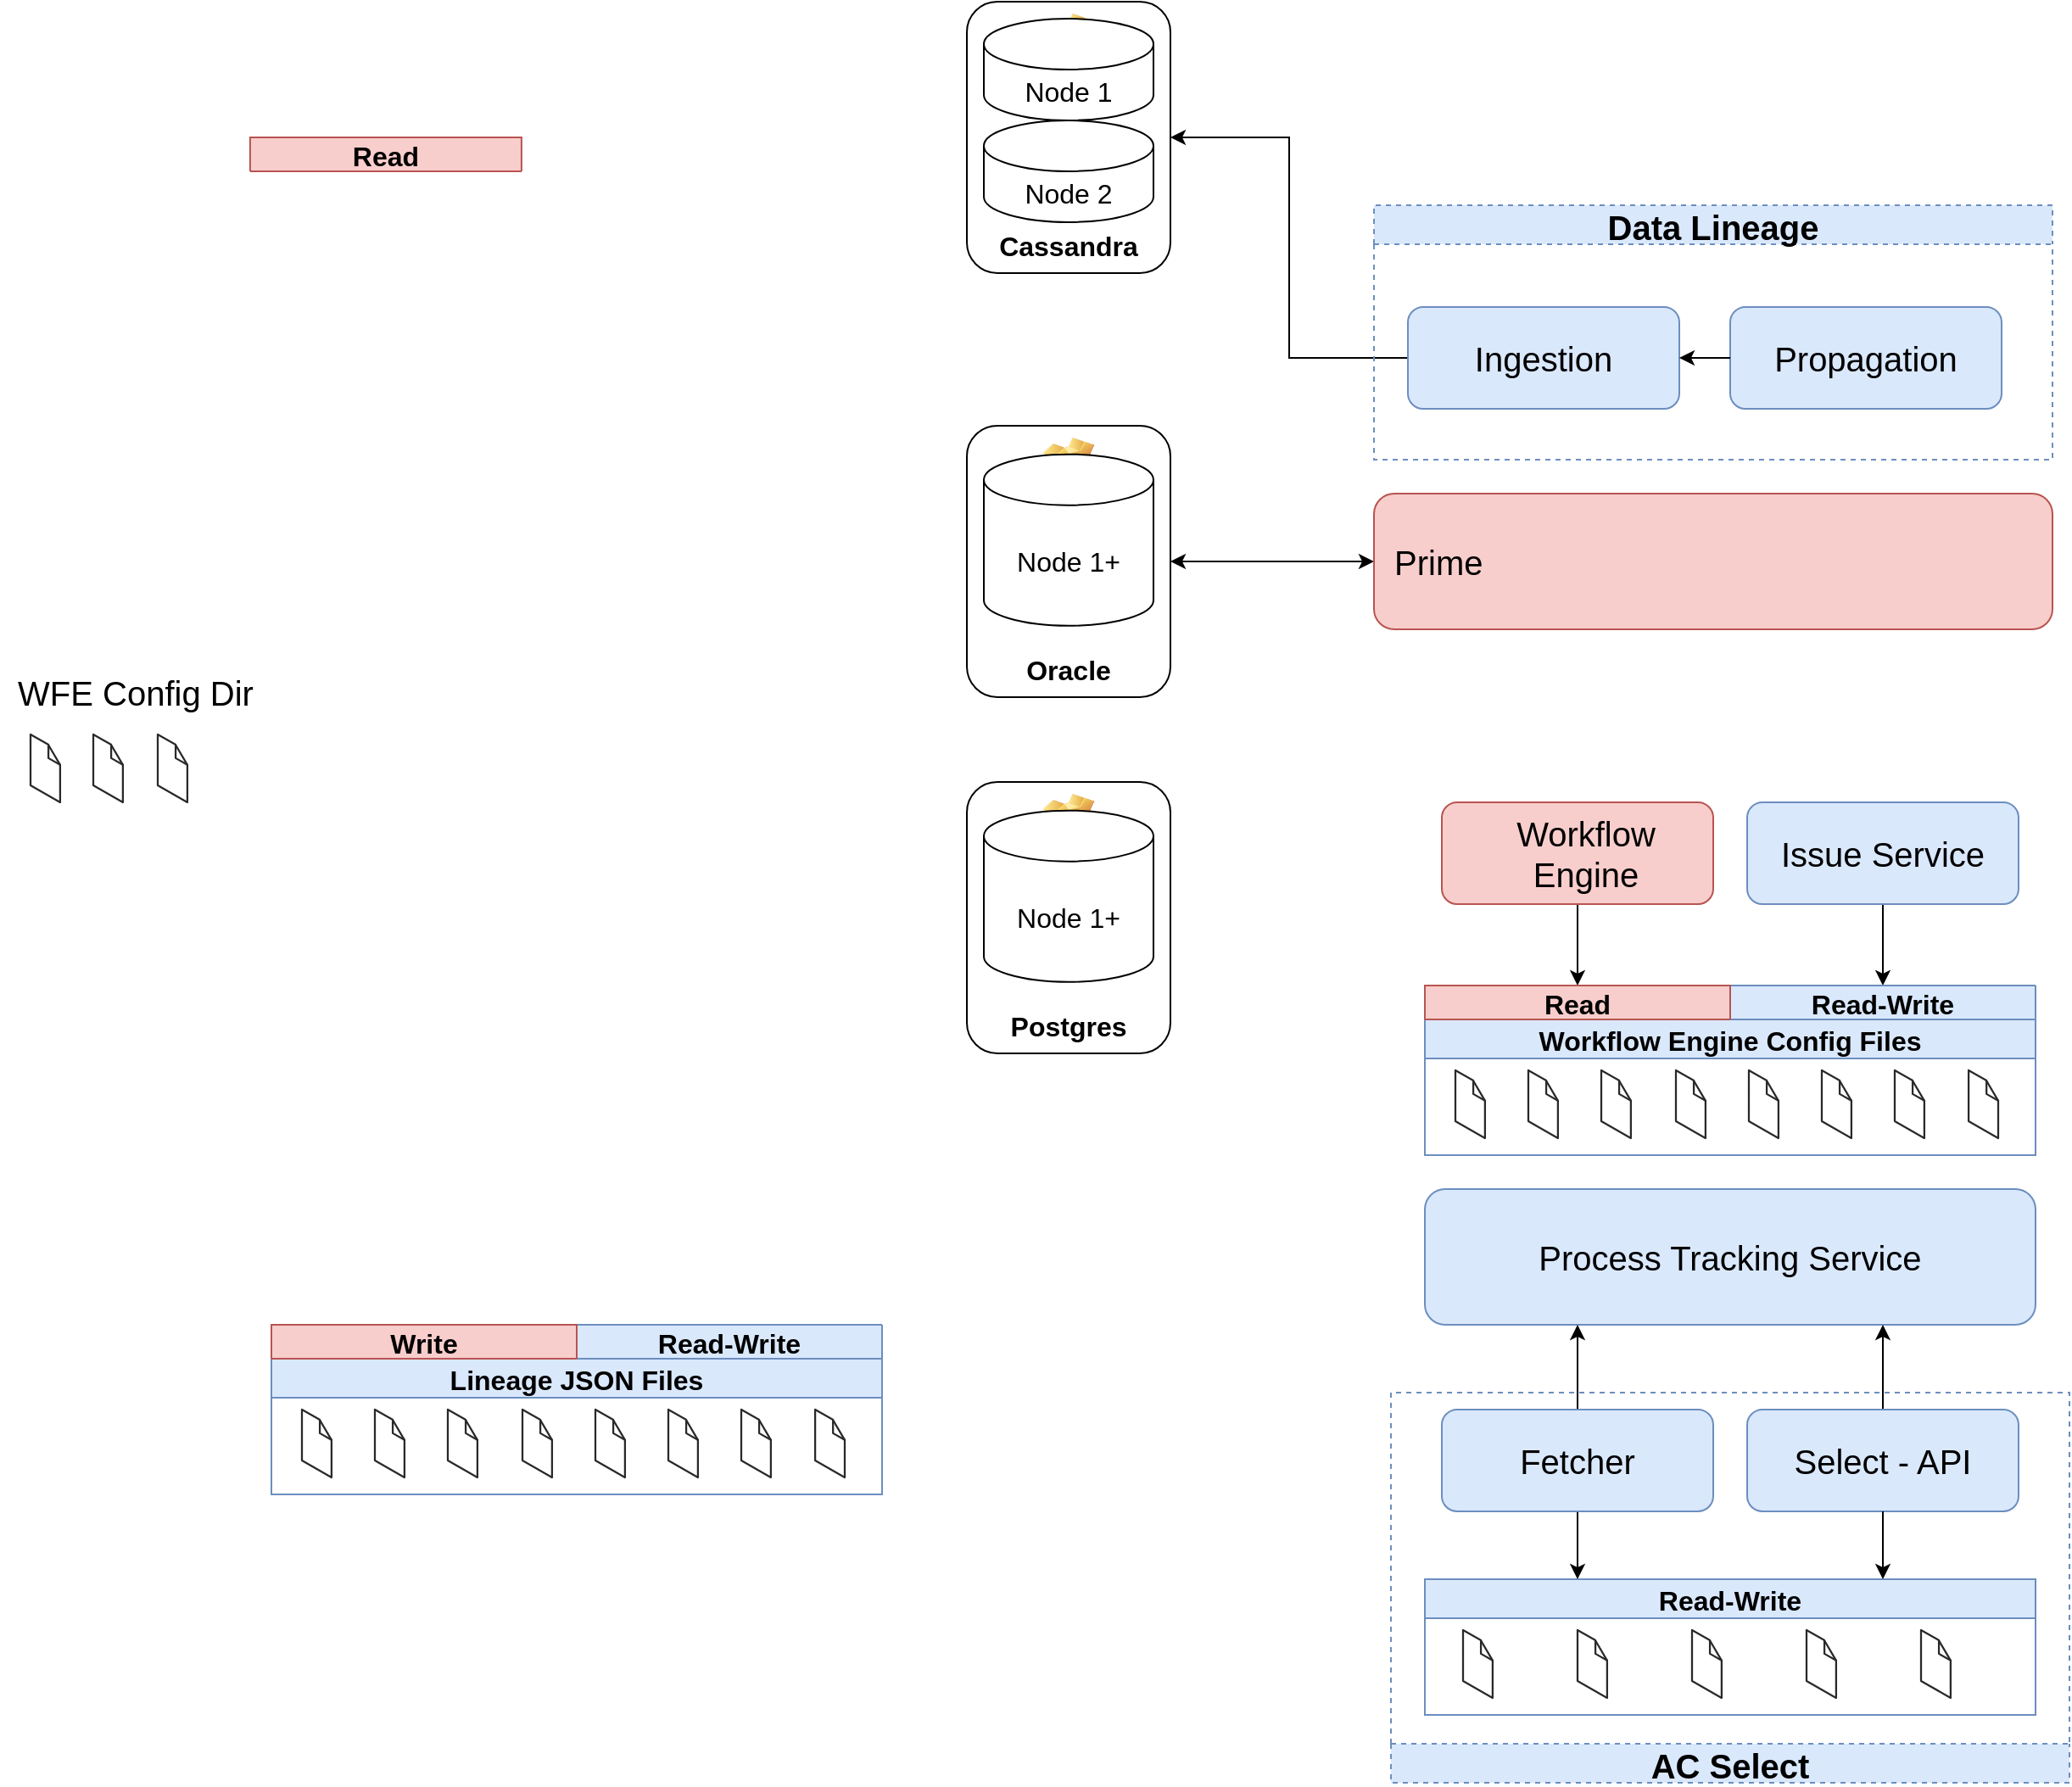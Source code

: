 <mxfile version="20.0.4" type="github">
  <diagram id="CqKCCkXQD8Se-KNbkIMq" name="Page-1">
    <mxGraphModel dx="3173" dy="1875" grid="1" gridSize="10" guides="1" tooltips="1" connect="1" arrows="1" fold="1" page="1" pageScale="1" pageWidth="850" pageHeight="1100" math="0" shadow="0">
      <root>
        <mxCell id="0" />
        <mxCell id="1" parent="0" />
        <mxCell id="_ZaMVCGiZKowR8aK0YJU-276" style="edgeStyle=orthogonalEdgeStyle;rounded=0;orthogonalLoop=1;jettySize=auto;html=1;exitX=0;exitY=0.5;exitDx=0;exitDy=0;entryX=1;entryY=0.5;entryDx=0;entryDy=0;fontSize=20;startArrow=classic;startFill=1;endArrow=classic;endFill=1;" edge="1" parent="1" source="_ZaMVCGiZKowR8aK0YJU-3" target="_ZaMVCGiZKowR8aK0YJU-43">
          <mxGeometry relative="1" as="geometry" />
        </mxCell>
        <mxCell id="_ZaMVCGiZKowR8aK0YJU-3" value="&lt;font style=&quot;font-size: 20px;&quot;&gt;Prime&lt;/font&gt;" style="rounded=1;whiteSpace=wrap;html=1;fontSize=16;align=left;spacingLeft=10;fillColor=#f8cecc;strokeColor=#b85450;" vertex="1" parent="1">
          <mxGeometry x="1040" y="450" width="400" height="80" as="geometry" />
        </mxCell>
        <mxCell id="_ZaMVCGiZKowR8aK0YJU-330" style="edgeStyle=orthogonalEdgeStyle;rounded=0;orthogonalLoop=1;jettySize=auto;html=1;exitX=0.5;exitY=1;exitDx=0;exitDy=0;entryX=0.5;entryY=0;entryDx=0;entryDy=0;fontSize=20;startArrow=none;startFill=0;endArrow=classic;endFill=1;" edge="1" parent="1" source="_ZaMVCGiZKowR8aK0YJU-20" target="_ZaMVCGiZKowR8aK0YJU-309">
          <mxGeometry relative="1" as="geometry" />
        </mxCell>
        <mxCell id="_ZaMVCGiZKowR8aK0YJU-20" value="&lt;font style=&quot;font-size: 20px;&quot;&gt;Workflow Engine&lt;/font&gt;" style="rounded=1;whiteSpace=wrap;html=1;fontSize=16;align=center;spacingLeft=10;fillColor=#f8cecc;strokeColor=#b85450;" vertex="1" parent="1">
          <mxGeometry x="1080" y="632" width="160" height="60" as="geometry" />
        </mxCell>
        <mxCell id="_ZaMVCGiZKowR8aK0YJU-41" value="" style="group" vertex="1" connectable="0" parent="1">
          <mxGeometry x="800" y="620" width="120" height="160" as="geometry" />
        </mxCell>
        <mxCell id="_ZaMVCGiZKowR8aK0YJU-38" value="Postgres" style="label;whiteSpace=wrap;html=1;align=center;verticalAlign=bottom;spacingLeft=0;spacingBottom=4;imageAlign=center;imageVerticalAlign=top;image=img/clipart/Gear_128x128.png;fontSize=16;" vertex="1" parent="_ZaMVCGiZKowR8aK0YJU-41">
          <mxGeometry width="120" height="160" as="geometry" />
        </mxCell>
        <mxCell id="_ZaMVCGiZKowR8aK0YJU-40" value="Node 1+" style="shape=cylinder3;whiteSpace=wrap;html=1;boundedLbl=1;backgroundOutline=1;size=15;fontSize=16;flipV=0;" vertex="1" parent="_ZaMVCGiZKowR8aK0YJU-41">
          <mxGeometry x="10" y="16.842" width="100" height="101.053" as="geometry" />
        </mxCell>
        <mxCell id="_ZaMVCGiZKowR8aK0YJU-42" value="" style="group" vertex="1" connectable="0" parent="1">
          <mxGeometry x="800" y="410" width="120" height="160" as="geometry" />
        </mxCell>
        <mxCell id="_ZaMVCGiZKowR8aK0YJU-43" value="Oracle" style="label;whiteSpace=wrap;html=1;align=center;verticalAlign=bottom;spacingLeft=0;spacingBottom=4;imageAlign=center;imageVerticalAlign=top;image=img/clipart/Gear_128x128.png;fontSize=16;" vertex="1" parent="_ZaMVCGiZKowR8aK0YJU-42">
          <mxGeometry width="120" height="160" as="geometry" />
        </mxCell>
        <mxCell id="_ZaMVCGiZKowR8aK0YJU-44" value="Node 1+" style="shape=cylinder3;whiteSpace=wrap;html=1;boundedLbl=1;backgroundOutline=1;size=15;fontSize=16;flipV=0;" vertex="1" parent="_ZaMVCGiZKowR8aK0YJU-42">
          <mxGeometry x="10" y="16.842" width="100" height="101.053" as="geometry" />
        </mxCell>
        <mxCell id="_ZaMVCGiZKowR8aK0YJU-329" style="edgeStyle=orthogonalEdgeStyle;rounded=0;orthogonalLoop=1;jettySize=auto;html=1;exitX=0.5;exitY=1;exitDx=0;exitDy=0;entryX=0.5;entryY=0;entryDx=0;entryDy=0;fontSize=20;startArrow=none;startFill=0;endArrow=classic;endFill=1;" edge="1" parent="1" source="_ZaMVCGiZKowR8aK0YJU-147" target="_ZaMVCGiZKowR8aK0YJU-304">
          <mxGeometry relative="1" as="geometry" />
        </mxCell>
        <mxCell id="_ZaMVCGiZKowR8aK0YJU-147" value="&lt;span style=&quot;font-size: 20px;&quot;&gt;Issue Service&lt;/span&gt;" style="rounded=1;whiteSpace=wrap;html=1;fontSize=16;align=center;spacingLeft=0;fillColor=#dae8fc;strokeColor=#6c8ebf;" vertex="1" parent="1">
          <mxGeometry x="1260" y="632" width="160" height="60" as="geometry" />
        </mxCell>
        <mxCell id="_ZaMVCGiZKowR8aK0YJU-187" style="edgeStyle=orthogonalEdgeStyle;rounded=0;orthogonalLoop=1;jettySize=auto;html=1;exitX=0;exitY=0.5;exitDx=0;exitDy=0;entryX=1;entryY=0.5;entryDx=0;entryDy=0;fontSize=20;endArrow=classic;endFill=1;" edge="1" parent="1" source="_ZaMVCGiZKowR8aK0YJU-182" target="_ZaMVCGiZKowR8aK0YJU-36">
          <mxGeometry relative="1" as="geometry" />
        </mxCell>
        <mxCell id="_ZaMVCGiZKowR8aK0YJU-189" value="" style="group" vertex="1" connectable="0" parent="1">
          <mxGeometry x="800" y="160" width="120" height="160" as="geometry" />
        </mxCell>
        <mxCell id="_ZaMVCGiZKowR8aK0YJU-36" value="Cassandra" style="label;whiteSpace=wrap;html=1;align=center;verticalAlign=bottom;spacingLeft=0;spacingBottom=4;imageAlign=center;imageVerticalAlign=top;image=img/clipart/Gear_128x128.png;fontSize=16;" vertex="1" parent="_ZaMVCGiZKowR8aK0YJU-189">
          <mxGeometry width="120" height="160" as="geometry" />
        </mxCell>
        <mxCell id="_ZaMVCGiZKowR8aK0YJU-34" value="Node 1" style="shape=cylinder3;whiteSpace=wrap;html=1;boundedLbl=1;backgroundOutline=1;size=15;fontSize=16;flipV=0;align=center;" vertex="1" parent="_ZaMVCGiZKowR8aK0YJU-189">
          <mxGeometry x="10" y="10" width="100" height="60" as="geometry" />
        </mxCell>
        <mxCell id="_ZaMVCGiZKowR8aK0YJU-188" value="Node 2" style="shape=cylinder3;whiteSpace=wrap;html=1;boundedLbl=1;backgroundOutline=1;size=15;fontSize=16;flipV=0;" vertex="1" parent="_ZaMVCGiZKowR8aK0YJU-189">
          <mxGeometry x="10" y="70" width="100" height="60" as="geometry" />
        </mxCell>
        <mxCell id="_ZaMVCGiZKowR8aK0YJU-191" value="Process Tracking Service" style="rounded=1;whiteSpace=wrap;html=1;fontSize=20;gradientDirection=west;fillColor=#dae8fc;strokeColor=#6c8ebf;" vertex="1" parent="1">
          <mxGeometry x="1070" y="860" width="360" height="80" as="geometry" />
        </mxCell>
        <mxCell id="_ZaMVCGiZKowR8aK0YJU-192" value="Data Lineage" style="swimlane;fontSize=20;gradientDirection=west;fillColor=#dae8fc;strokeColor=#6c8ebf;dashed=1;" vertex="1" parent="1">
          <mxGeometry x="1040" y="280" width="400" height="150" as="geometry" />
        </mxCell>
        <mxCell id="_ZaMVCGiZKowR8aK0YJU-182" value="&lt;span style=&quot;font-size: 20px;&quot;&gt;Ingestion&lt;/span&gt;" style="rounded=1;whiteSpace=wrap;html=1;fontSize=16;align=center;spacingLeft=0;fillColor=#dae8fc;strokeColor=#6c8ebf;" vertex="1" parent="_ZaMVCGiZKowR8aK0YJU-192">
          <mxGeometry x="20" y="60" width="160" height="60" as="geometry" />
        </mxCell>
        <mxCell id="_ZaMVCGiZKowR8aK0YJU-109" value="&lt;span style=&quot;font-size: 20px;&quot;&gt;Propagation&lt;/span&gt;" style="rounded=1;whiteSpace=wrap;html=1;fontSize=16;align=center;spacingLeft=0;fillColor=#dae8fc;strokeColor=#6c8ebf;" vertex="1" parent="_ZaMVCGiZKowR8aK0YJU-192">
          <mxGeometry x="210" y="60" width="160" height="60" as="geometry" />
        </mxCell>
        <mxCell id="_ZaMVCGiZKowR8aK0YJU-183" style="edgeStyle=orthogonalEdgeStyle;rounded=0;orthogonalLoop=1;jettySize=auto;html=1;exitX=0;exitY=0.5;exitDx=0;exitDy=0;entryX=1;entryY=0.5;entryDx=0;entryDy=0;fontSize=20;endArrow=classic;endFill=1;" edge="1" parent="_ZaMVCGiZKowR8aK0YJU-192" source="_ZaMVCGiZKowR8aK0YJU-109" target="_ZaMVCGiZKowR8aK0YJU-182">
          <mxGeometry relative="1" as="geometry" />
        </mxCell>
        <mxCell id="_ZaMVCGiZKowR8aK0YJU-288" style="edgeStyle=orthogonalEdgeStyle;rounded=0;orthogonalLoop=1;jettySize=auto;html=1;exitX=0.5;exitY=0;exitDx=0;exitDy=0;entryX=0.75;entryY=1;entryDx=0;entryDy=0;fontSize=20;startArrow=none;startFill=0;endArrow=classic;endFill=1;" edge="1" parent="1" source="_ZaMVCGiZKowR8aK0YJU-194" target="_ZaMVCGiZKowR8aK0YJU-191">
          <mxGeometry relative="1" as="geometry" />
        </mxCell>
        <mxCell id="_ZaMVCGiZKowR8aK0YJU-289" style="edgeStyle=orthogonalEdgeStyle;rounded=0;orthogonalLoop=1;jettySize=auto;html=1;exitX=0.5;exitY=0;exitDx=0;exitDy=0;entryX=0.25;entryY=1;entryDx=0;entryDy=0;fontSize=20;startArrow=none;startFill=0;endArrow=classic;endFill=1;" edge="1" parent="1" source="_ZaMVCGiZKowR8aK0YJU-196" target="_ZaMVCGiZKowR8aK0YJU-191">
          <mxGeometry relative="1" as="geometry" />
        </mxCell>
        <mxCell id="_ZaMVCGiZKowR8aK0YJU-194" value="Select - API" style="rounded=1;whiteSpace=wrap;html=1;fontSize=20;gradientDirection=west;verticalAlign=middle;fillColor=#dae8fc;strokeColor=#6c8ebf;" vertex="1" parent="1">
          <mxGeometry x="1260" y="990" width="160" height="60" as="geometry" />
        </mxCell>
        <mxCell id="_ZaMVCGiZKowR8aK0YJU-221" value="" style="group" vertex="1" connectable="0" parent="1">
          <mxGeometry x="1070" y="1090" width="360" height="104" as="geometry" />
        </mxCell>
        <mxCell id="_ZaMVCGiZKowR8aK0YJU-213" value="" style="group;" vertex="1" connectable="0" parent="_ZaMVCGiZKowR8aK0YJU-221">
          <mxGeometry width="360" height="80" as="geometry" />
        </mxCell>
        <mxCell id="_ZaMVCGiZKowR8aK0YJU-214" value="Read-Write" style="swimlane;fontSize=16;container=0;autosize=0;direction=east;fillColor=#dae8fc;strokeColor=#6c8ebf;" vertex="1" parent="_ZaMVCGiZKowR8aK0YJU-213">
          <mxGeometry width="360" height="80" as="geometry">
            <mxRectangle x="320" y="830" width="180" height="30" as="alternateBounds" />
          </mxGeometry>
        </mxCell>
        <mxCell id="_ZaMVCGiZKowR8aK0YJU-215" value="" style="verticalLabelPosition=bottom;html=1;verticalAlign=top;strokeWidth=1;align=center;outlineConnect=0;dashed=0;outlineConnect=0;shape=mxgraph.aws3d.file;aspect=fixed;strokeColor=#292929;fontSize=20;" vertex="1" parent="_ZaMVCGiZKowR8aK0YJU-214">
          <mxGeometry x="292.5" y="30" width="17.45" height="40" as="geometry" />
        </mxCell>
        <mxCell id="_ZaMVCGiZKowR8aK0YJU-216" value="" style="verticalLabelPosition=bottom;html=1;verticalAlign=top;strokeWidth=1;align=center;outlineConnect=0;dashed=0;outlineConnect=0;shape=mxgraph.aws3d.file;aspect=fixed;strokeColor=#292929;fontSize=20;" vertex="1" parent="_ZaMVCGiZKowR8aK0YJU-213">
          <mxGeometry x="22.5" y="30" width="17.45" height="40" as="geometry" />
        </mxCell>
        <mxCell id="_ZaMVCGiZKowR8aK0YJU-217" value="" style="verticalLabelPosition=bottom;html=1;verticalAlign=top;strokeWidth=1;align=center;outlineConnect=0;dashed=0;outlineConnect=0;shape=mxgraph.aws3d.file;aspect=fixed;strokeColor=#292929;fontSize=20;" vertex="1" parent="_ZaMVCGiZKowR8aK0YJU-213">
          <mxGeometry x="90" y="30" width="17.45" height="40" as="geometry" />
        </mxCell>
        <mxCell id="_ZaMVCGiZKowR8aK0YJU-218" value="" style="verticalLabelPosition=bottom;html=1;verticalAlign=top;strokeWidth=1;align=center;outlineConnect=0;dashed=0;outlineConnect=0;shape=mxgraph.aws3d.file;aspect=fixed;strokeColor=#292929;fontSize=20;" vertex="1" parent="_ZaMVCGiZKowR8aK0YJU-213">
          <mxGeometry x="157.5" y="30" width="17.45" height="40" as="geometry" />
        </mxCell>
        <mxCell id="_ZaMVCGiZKowR8aK0YJU-219" value="" style="verticalLabelPosition=bottom;html=1;verticalAlign=top;strokeWidth=1;align=center;outlineConnect=0;dashed=0;outlineConnect=0;shape=mxgraph.aws3d.file;aspect=fixed;strokeColor=#292929;fontSize=20;" vertex="1" parent="_ZaMVCGiZKowR8aK0YJU-213">
          <mxGeometry x="225" y="30" width="17.45" height="40" as="geometry" />
        </mxCell>
        <mxCell id="_ZaMVCGiZKowR8aK0YJU-279" style="edgeStyle=orthogonalEdgeStyle;rounded=0;orthogonalLoop=1;jettySize=auto;html=1;exitX=0.5;exitY=1;exitDx=0;exitDy=0;entryX=0.75;entryY=0;entryDx=0;entryDy=0;fontSize=20;startArrow=none;startFill=0;endArrow=classic;endFill=1;" edge="1" parent="1" source="_ZaMVCGiZKowR8aK0YJU-194" target="_ZaMVCGiZKowR8aK0YJU-214">
          <mxGeometry relative="1" as="geometry" />
        </mxCell>
        <mxCell id="_ZaMVCGiZKowR8aK0YJU-280" value="AC Select" style="swimlane;fontSize=20;gradientDirection=west;fillColor=#dae8fc;strokeColor=#6c8ebf;dashed=1;container=0;flipV=1;" vertex="1" parent="1">
          <mxGeometry x="1050" y="980" width="400" height="230" as="geometry" />
        </mxCell>
        <mxCell id="_ZaMVCGiZKowR8aK0YJU-292" style="edgeStyle=orthogonalEdgeStyle;rounded=0;orthogonalLoop=1;jettySize=auto;html=1;exitX=0.5;exitY=1;exitDx=0;exitDy=0;entryX=0.25;entryY=0;entryDx=0;entryDy=0;fontSize=20;startArrow=none;startFill=0;endArrow=classic;endFill=1;" edge="1" parent="1" source="_ZaMVCGiZKowR8aK0YJU-196" target="_ZaMVCGiZKowR8aK0YJU-214">
          <mxGeometry relative="1" as="geometry" />
        </mxCell>
        <mxCell id="_ZaMVCGiZKowR8aK0YJU-196" value="Fetcher" style="rounded=1;whiteSpace=wrap;html=1;fontSize=20;gradientDirection=west;verticalAlign=middle;fillColor=#dae8fc;strokeColor=#6c8ebf;" vertex="1" parent="1">
          <mxGeometry x="1080" y="990" width="160" height="60" as="geometry" />
        </mxCell>
        <mxCell id="_ZaMVCGiZKowR8aK0YJU-302" value="Read" style="swimlane;fontSize=16;container=0;autosize=0;direction=east;startSize=23;fillColor=#f8cecc;strokeColor=#b85450;" vertex="1" parent="1">
          <mxGeometry x="377.45" y="240" width="160" height="20" as="geometry">
            <mxRectangle x="320" y="830" width="180" height="30" as="alternateBounds" />
          </mxGeometry>
        </mxCell>
        <mxCell id="_ZaMVCGiZKowR8aK0YJU-303" value="WFE Config Dir" style="text;html=1;strokeColor=none;fillColor=none;align=center;verticalAlign=middle;whiteSpace=wrap;rounded=0;fontSize=20;container=0;" vertex="1" parent="1">
          <mxGeometry x="230" y="552" width="160" height="30" as="geometry" />
        </mxCell>
        <mxCell id="_ZaMVCGiZKowR8aK0YJU-305" value="" style="verticalLabelPosition=bottom;html=1;verticalAlign=top;strokeWidth=1;align=center;outlineConnect=0;dashed=0;outlineConnect=0;shape=mxgraph.aws3d.file;aspect=fixed;strokeColor=#292929;fontSize=20;container=0;" vertex="1" parent="1">
          <mxGeometry x="248" y="592" width="17.45" height="40" as="geometry" />
        </mxCell>
        <mxCell id="_ZaMVCGiZKowR8aK0YJU-306" value="" style="verticalLabelPosition=bottom;html=1;verticalAlign=top;strokeWidth=1;align=center;outlineConnect=0;dashed=0;outlineConnect=0;shape=mxgraph.aws3d.file;aspect=fixed;strokeColor=#292929;fontSize=20;container=0;" vertex="1" parent="1">
          <mxGeometry x="285" y="592" width="17.45" height="40" as="geometry" />
        </mxCell>
        <mxCell id="_ZaMVCGiZKowR8aK0YJU-307" value="" style="verticalLabelPosition=bottom;html=1;verticalAlign=top;strokeWidth=1;align=center;outlineConnect=0;dashed=0;outlineConnect=0;shape=mxgraph.aws3d.file;aspect=fixed;strokeColor=#292929;fontSize=20;container=0;" vertex="1" parent="1">
          <mxGeometry x="323" y="592" width="17.45" height="40" as="geometry" />
        </mxCell>
        <mxCell id="_ZaMVCGiZKowR8aK0YJU-295" value="Workflow Engine Config Files" style="swimlane;fontSize=16;container=0;autosize=0;direction=east;fillColor=#dae8fc;strokeColor=#6c8ebf;" vertex="1" parent="1">
          <mxGeometry x="1070" y="760" width="360" height="80" as="geometry">
            <mxRectangle x="320" y="830" width="180" height="30" as="alternateBounds" />
          </mxGeometry>
        </mxCell>
        <mxCell id="_ZaMVCGiZKowR8aK0YJU-328" value="" style="group" vertex="1" connectable="0" parent="_ZaMVCGiZKowR8aK0YJU-295">
          <mxGeometry x="18" y="30" width="320" height="40" as="geometry" />
        </mxCell>
        <mxCell id="_ZaMVCGiZKowR8aK0YJU-311" value="" style="verticalLabelPosition=bottom;html=1;verticalAlign=top;strokeWidth=1;align=center;outlineConnect=0;dashed=0;outlineConnect=0;shape=mxgraph.aws3d.file;aspect=fixed;strokeColor=#292929;fontSize=20;container=0;" vertex="1" parent="_ZaMVCGiZKowR8aK0YJU-328">
          <mxGeometry width="17.45" height="40" as="geometry" />
        </mxCell>
        <mxCell id="_ZaMVCGiZKowR8aK0YJU-320" value="" style="verticalLabelPosition=bottom;html=1;verticalAlign=top;strokeWidth=1;align=center;outlineConnect=0;dashed=0;outlineConnect=0;shape=mxgraph.aws3d.file;aspect=fixed;strokeColor=#292929;fontSize=20;container=0;" vertex="1" parent="_ZaMVCGiZKowR8aK0YJU-328">
          <mxGeometry x="173" width="17.45" height="40" as="geometry" />
        </mxCell>
        <mxCell id="_ZaMVCGiZKowR8aK0YJU-321" value="" style="verticalLabelPosition=bottom;html=1;verticalAlign=top;strokeWidth=1;align=center;outlineConnect=0;dashed=0;outlineConnect=0;shape=mxgraph.aws3d.file;aspect=fixed;strokeColor=#292929;fontSize=20;container=0;" vertex="1" parent="_ZaMVCGiZKowR8aK0YJU-328">
          <mxGeometry x="216" width="17.45" height="40" as="geometry" />
        </mxCell>
        <mxCell id="_ZaMVCGiZKowR8aK0YJU-322" value="" style="verticalLabelPosition=bottom;html=1;verticalAlign=top;strokeWidth=1;align=center;outlineConnect=0;dashed=0;outlineConnect=0;shape=mxgraph.aws3d.file;aspect=fixed;strokeColor=#292929;fontSize=20;container=0;" vertex="1" parent="_ZaMVCGiZKowR8aK0YJU-328">
          <mxGeometry x="259" width="17.45" height="40" as="geometry" />
        </mxCell>
        <mxCell id="_ZaMVCGiZKowR8aK0YJU-323" value="" style="verticalLabelPosition=bottom;html=1;verticalAlign=top;strokeWidth=1;align=center;outlineConnect=0;dashed=0;outlineConnect=0;shape=mxgraph.aws3d.file;aspect=fixed;strokeColor=#292929;fontSize=20;container=0;" vertex="1" parent="_ZaMVCGiZKowR8aK0YJU-328">
          <mxGeometry x="302.55" width="17.45" height="40" as="geometry" />
        </mxCell>
        <mxCell id="_ZaMVCGiZKowR8aK0YJU-324" value="" style="verticalLabelPosition=bottom;html=1;verticalAlign=top;strokeWidth=1;align=center;outlineConnect=0;dashed=0;outlineConnect=0;shape=mxgraph.aws3d.file;aspect=fixed;strokeColor=#292929;fontSize=20;container=0;" vertex="1" parent="_ZaMVCGiZKowR8aK0YJU-328">
          <mxGeometry x="43" width="17.45" height="40" as="geometry" />
        </mxCell>
        <mxCell id="_ZaMVCGiZKowR8aK0YJU-325" value="" style="verticalLabelPosition=bottom;html=1;verticalAlign=top;strokeWidth=1;align=center;outlineConnect=0;dashed=0;outlineConnect=0;shape=mxgraph.aws3d.file;aspect=fixed;strokeColor=#292929;fontSize=20;container=0;" vertex="1" parent="_ZaMVCGiZKowR8aK0YJU-328">
          <mxGeometry x="86" width="17.45" height="40" as="geometry" />
        </mxCell>
        <mxCell id="_ZaMVCGiZKowR8aK0YJU-326" value="" style="verticalLabelPosition=bottom;html=1;verticalAlign=top;strokeWidth=1;align=center;outlineConnect=0;dashed=0;outlineConnect=0;shape=mxgraph.aws3d.file;aspect=fixed;strokeColor=#292929;fontSize=20;container=0;" vertex="1" parent="_ZaMVCGiZKowR8aK0YJU-328">
          <mxGeometry x="130" width="17.45" height="40" as="geometry" />
        </mxCell>
        <mxCell id="_ZaMVCGiZKowR8aK0YJU-304" value="Read-Write" style="swimlane;fontSize=16;container=0;autosize=0;direction=east;startSize=23;fillColor=#dae8fc;strokeColor=#6c8ebf;verticalAlign=middle;horizontal=1;flipV=1;" vertex="1" parent="1">
          <mxGeometry x="1250" y="740" width="180" height="20" as="geometry">
            <mxRectangle x="320" y="830" width="180" height="30" as="alternateBounds" />
          </mxGeometry>
        </mxCell>
        <mxCell id="_ZaMVCGiZKowR8aK0YJU-309" value="Read" style="swimlane;fontSize=16;container=0;autosize=0;direction=east;startSize=23;fillColor=#f8cecc;strokeColor=#b85450;" vertex="1" parent="1">
          <mxGeometry x="1070" y="740" width="180" height="20" as="geometry">
            <mxRectangle x="320" y="830" width="180" height="30" as="alternateBounds" />
          </mxGeometry>
        </mxCell>
        <mxCell id="_ZaMVCGiZKowR8aK0YJU-333" value="Lineage JSON Files" style="swimlane;fontSize=16;container=0;autosize=0;direction=east;fillColor=#dae8fc;strokeColor=#6c8ebf;" vertex="1" parent="1">
          <mxGeometry x="390" y="960" width="360" height="80" as="geometry">
            <mxRectangle x="320" y="830" width="180" height="30" as="alternateBounds" />
          </mxGeometry>
        </mxCell>
        <mxCell id="_ZaMVCGiZKowR8aK0YJU-334" value="" style="group" vertex="1" connectable="0" parent="_ZaMVCGiZKowR8aK0YJU-333">
          <mxGeometry x="18" y="30" width="320" height="40" as="geometry" />
        </mxCell>
        <mxCell id="_ZaMVCGiZKowR8aK0YJU-335" value="" style="verticalLabelPosition=bottom;html=1;verticalAlign=top;strokeWidth=1;align=center;outlineConnect=0;dashed=0;outlineConnect=0;shape=mxgraph.aws3d.file;aspect=fixed;strokeColor=#292929;fontSize=20;container=0;" vertex="1" parent="_ZaMVCGiZKowR8aK0YJU-334">
          <mxGeometry width="17.45" height="40" as="geometry" />
        </mxCell>
        <mxCell id="_ZaMVCGiZKowR8aK0YJU-336" value="" style="verticalLabelPosition=bottom;html=1;verticalAlign=top;strokeWidth=1;align=center;outlineConnect=0;dashed=0;outlineConnect=0;shape=mxgraph.aws3d.file;aspect=fixed;strokeColor=#292929;fontSize=20;container=0;" vertex="1" parent="_ZaMVCGiZKowR8aK0YJU-334">
          <mxGeometry x="173" width="17.45" height="40" as="geometry" />
        </mxCell>
        <mxCell id="_ZaMVCGiZKowR8aK0YJU-337" value="" style="verticalLabelPosition=bottom;html=1;verticalAlign=top;strokeWidth=1;align=center;outlineConnect=0;dashed=0;outlineConnect=0;shape=mxgraph.aws3d.file;aspect=fixed;strokeColor=#292929;fontSize=20;container=0;" vertex="1" parent="_ZaMVCGiZKowR8aK0YJU-334">
          <mxGeometry x="216" width="17.45" height="40" as="geometry" />
        </mxCell>
        <mxCell id="_ZaMVCGiZKowR8aK0YJU-338" value="" style="verticalLabelPosition=bottom;html=1;verticalAlign=top;strokeWidth=1;align=center;outlineConnect=0;dashed=0;outlineConnect=0;shape=mxgraph.aws3d.file;aspect=fixed;strokeColor=#292929;fontSize=20;container=0;" vertex="1" parent="_ZaMVCGiZKowR8aK0YJU-334">
          <mxGeometry x="259" width="17.45" height="40" as="geometry" />
        </mxCell>
        <mxCell id="_ZaMVCGiZKowR8aK0YJU-339" value="" style="verticalLabelPosition=bottom;html=1;verticalAlign=top;strokeWidth=1;align=center;outlineConnect=0;dashed=0;outlineConnect=0;shape=mxgraph.aws3d.file;aspect=fixed;strokeColor=#292929;fontSize=20;container=0;" vertex="1" parent="_ZaMVCGiZKowR8aK0YJU-334">
          <mxGeometry x="302.55" width="17.45" height="40" as="geometry" />
        </mxCell>
        <mxCell id="_ZaMVCGiZKowR8aK0YJU-340" value="" style="verticalLabelPosition=bottom;html=1;verticalAlign=top;strokeWidth=1;align=center;outlineConnect=0;dashed=0;outlineConnect=0;shape=mxgraph.aws3d.file;aspect=fixed;strokeColor=#292929;fontSize=20;container=0;" vertex="1" parent="_ZaMVCGiZKowR8aK0YJU-334">
          <mxGeometry x="43" width="17.45" height="40" as="geometry" />
        </mxCell>
        <mxCell id="_ZaMVCGiZKowR8aK0YJU-341" value="" style="verticalLabelPosition=bottom;html=1;verticalAlign=top;strokeWidth=1;align=center;outlineConnect=0;dashed=0;outlineConnect=0;shape=mxgraph.aws3d.file;aspect=fixed;strokeColor=#292929;fontSize=20;container=0;" vertex="1" parent="_ZaMVCGiZKowR8aK0YJU-334">
          <mxGeometry x="86" width="17.45" height="40" as="geometry" />
        </mxCell>
        <mxCell id="_ZaMVCGiZKowR8aK0YJU-342" value="" style="verticalLabelPosition=bottom;html=1;verticalAlign=top;strokeWidth=1;align=center;outlineConnect=0;dashed=0;outlineConnect=0;shape=mxgraph.aws3d.file;aspect=fixed;strokeColor=#292929;fontSize=20;container=0;" vertex="1" parent="_ZaMVCGiZKowR8aK0YJU-334">
          <mxGeometry x="130" width="17.45" height="40" as="geometry" />
        </mxCell>
        <mxCell id="_ZaMVCGiZKowR8aK0YJU-343" value="Read-Write" style="swimlane;fontSize=16;container=0;autosize=0;direction=east;startSize=23;fillColor=#dae8fc;strokeColor=#6c8ebf;verticalAlign=middle;horizontal=1;flipV=1;" vertex="1" parent="1">
          <mxGeometry x="570" y="940" width="180" height="20" as="geometry">
            <mxRectangle x="320" y="830" width="180" height="30" as="alternateBounds" />
          </mxGeometry>
        </mxCell>
        <mxCell id="_ZaMVCGiZKowR8aK0YJU-344" value="Write" style="swimlane;fontSize=16;container=0;autosize=0;direction=east;startSize=23;fillColor=#f8cecc;strokeColor=#b85450;" vertex="1" parent="1">
          <mxGeometry x="390" y="940" width="180" height="20" as="geometry">
            <mxRectangle x="320" y="830" width="180" height="30" as="alternateBounds" />
          </mxGeometry>
        </mxCell>
      </root>
    </mxGraphModel>
  </diagram>
</mxfile>
